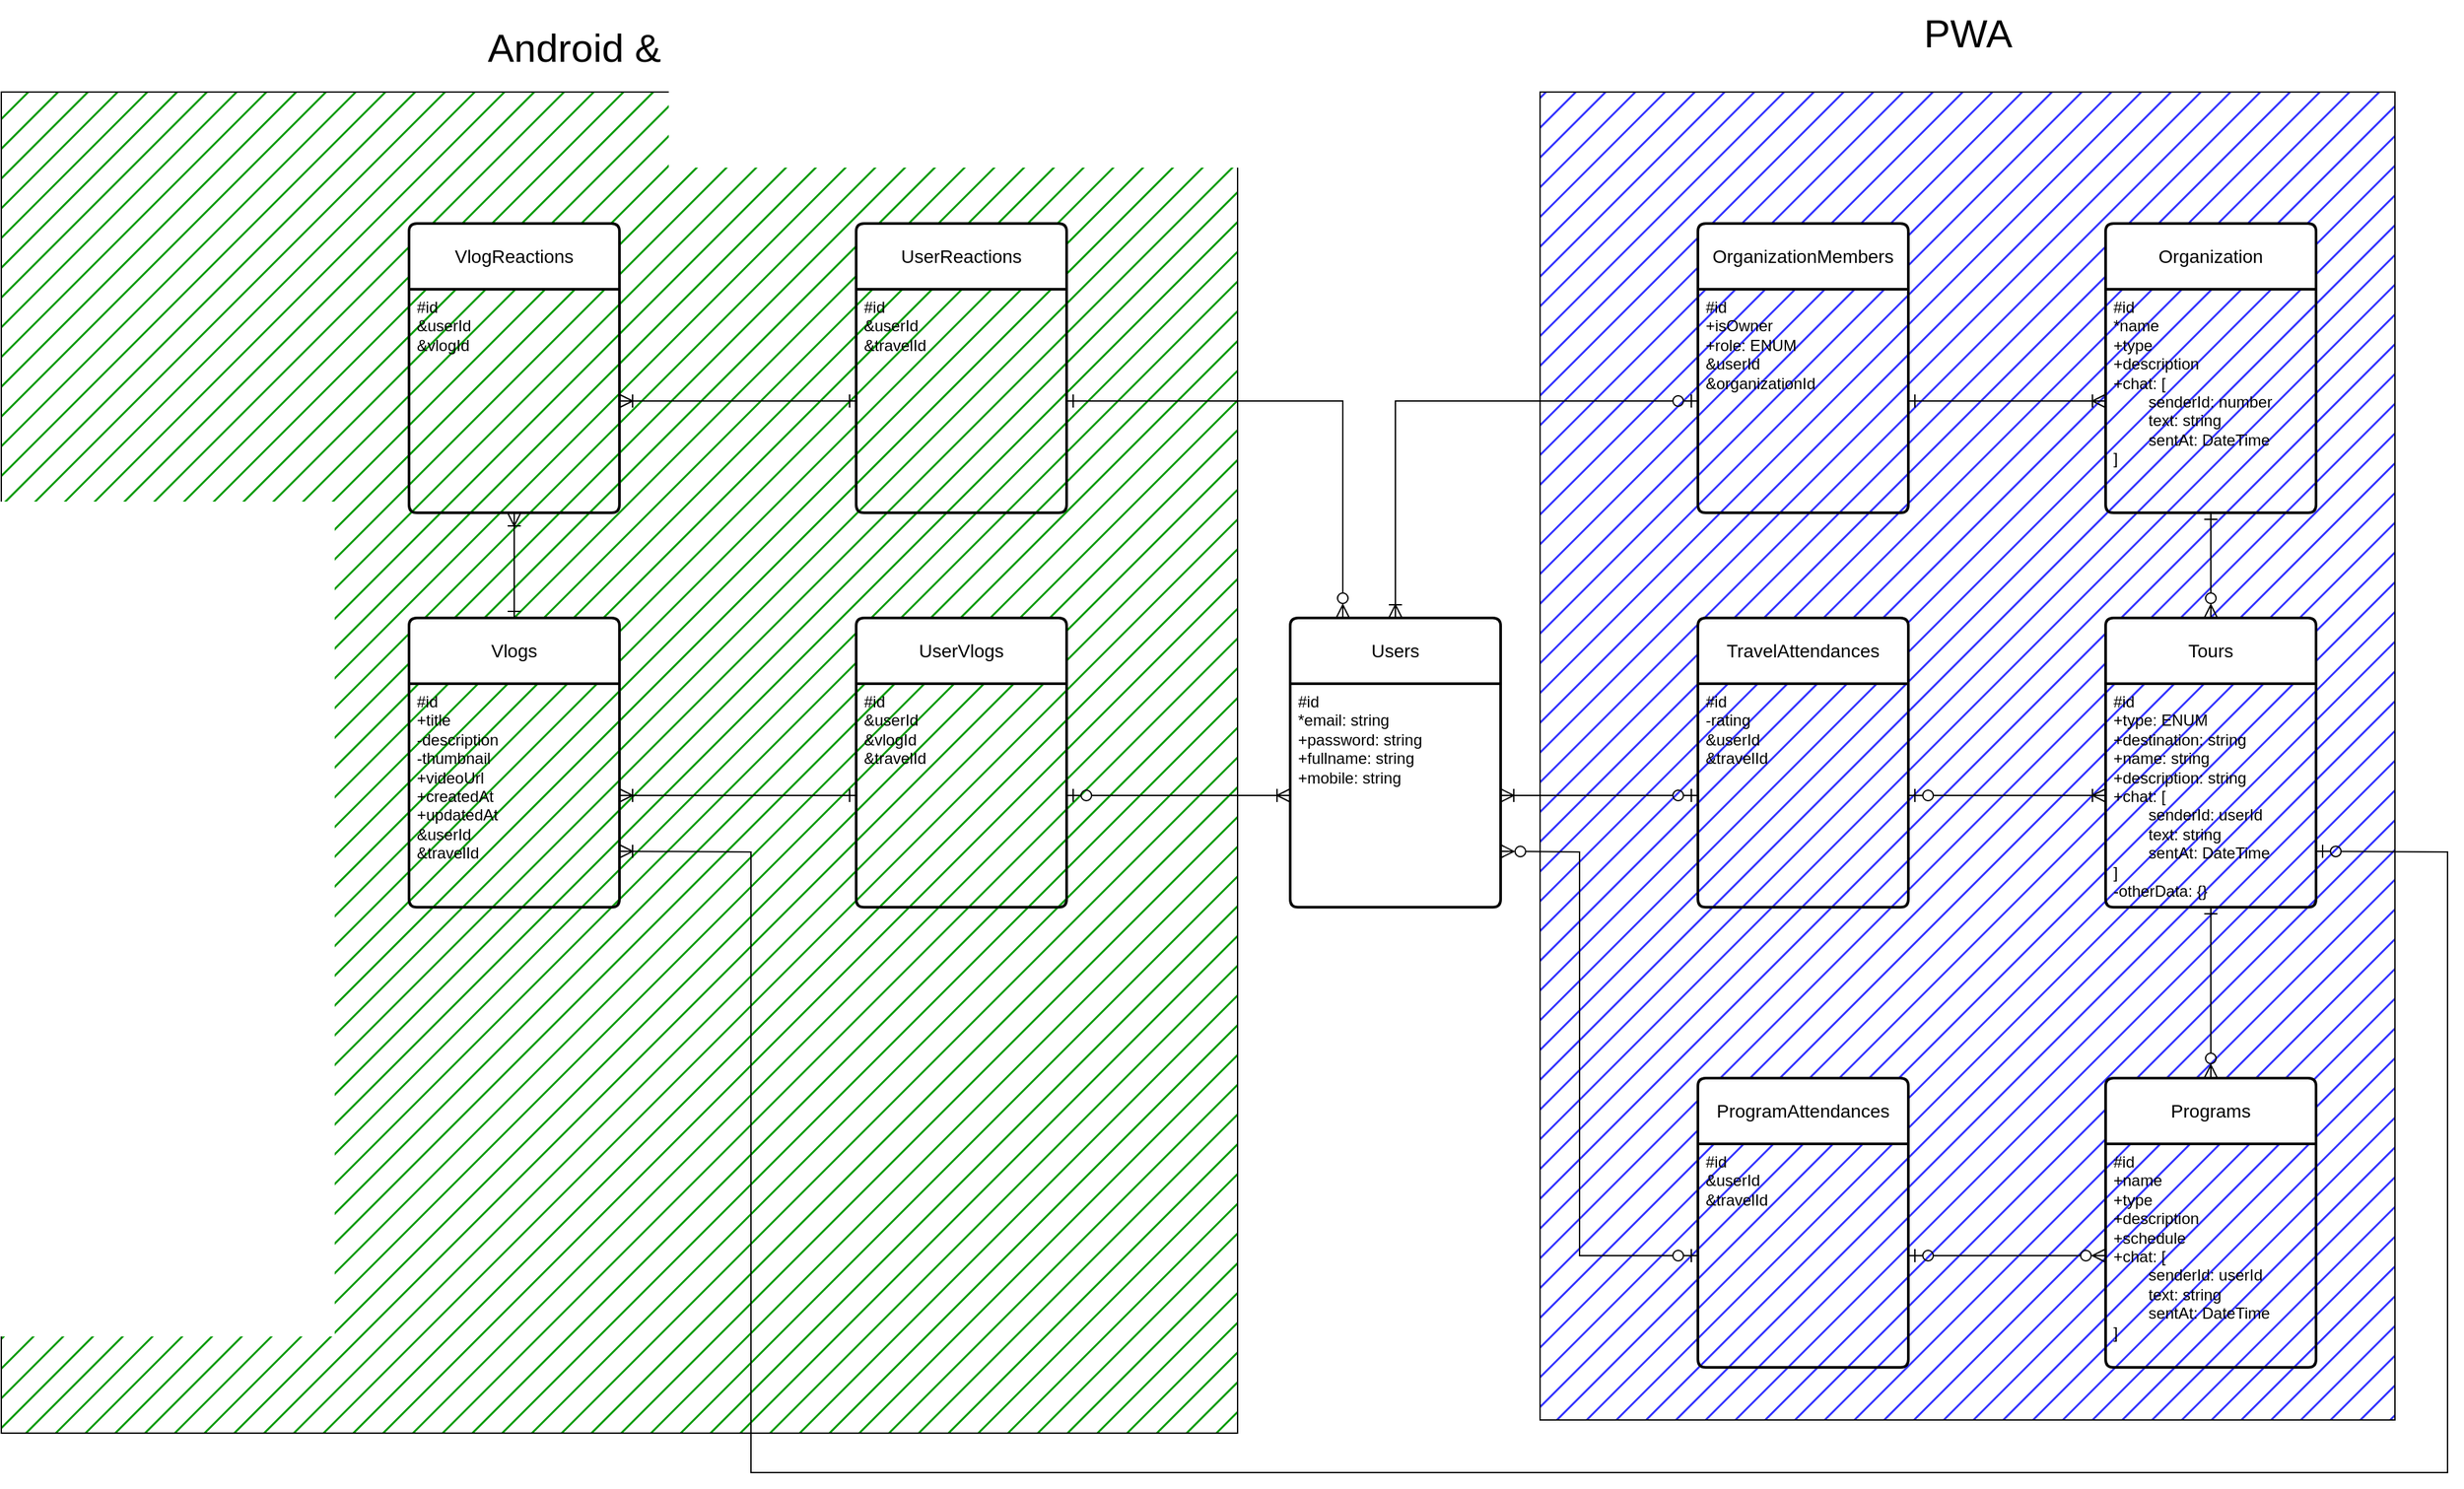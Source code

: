<mxfile version="26.2.15">
  <diagram name="Page-1" id="WsxF800MHR1ex04NqW6G">
    <mxGraphModel dx="2242" dy="1478" grid="1" gridSize="10" guides="1" tooltips="1" connect="1" arrows="1" fold="1" page="0" pageScale="1" pageWidth="2339" pageHeight="3300" math="0" shadow="0">
      <root>
        <mxCell id="0" />
        <mxCell id="1" parent="0" />
        <mxCell id="cvOOH5b3bPWxa79N72EV-46" value="" style="rounded=0;whiteSpace=wrap;html=1;fillStyle=hatch;fillColor=#009900;" parent="1" vertex="1">
          <mxGeometry x="-1070" y="-410" width="940" height="1020" as="geometry" />
        </mxCell>
        <mxCell id="cvOOH5b3bPWxa79N72EV-45" value="" style="rounded=0;whiteSpace=wrap;html=1;fillColor=#3333FF;fillStyle=hatch;" parent="1" vertex="1">
          <mxGeometry x="100" y="-410" width="650" height="1010" as="geometry" />
        </mxCell>
        <mxCell id="cvOOH5b3bPWxa79N72EV-28" style="edgeStyle=none;curved=0;rounded=0;orthogonalLoop=1;jettySize=auto;html=1;exitX=0.5;exitY=0;exitDx=0;exitDy=0;entryX=0;entryY=0.5;entryDx=0;entryDy=0;fontSize=12;startSize=8;endSize=8;endArrow=ERzeroToOne;endFill=0;startArrow=ERoneToMany;startFill=0;" parent="1" source="cvOOH5b3bPWxa79N72EV-1" target="cvOOH5b3bPWxa79N72EV-27" edge="1">
          <mxGeometry relative="1" as="geometry">
            <Array as="points">
              <mxPoint x="-10" y="-175" />
            </Array>
          </mxGeometry>
        </mxCell>
        <mxCell id="cvOOH5b3bPWxa79N72EV-1" value="Users" style="swimlane;childLayout=stackLayout;horizontal=1;startSize=50;horizontalStack=0;rounded=1;fontSize=14;fontStyle=0;strokeWidth=2;resizeParent=0;resizeLast=1;shadow=0;dashed=0;align=center;arcSize=4;whiteSpace=wrap;html=1;" parent="1" vertex="1">
          <mxGeometry x="-90" y="-10" width="160" height="220" as="geometry" />
        </mxCell>
        <mxCell id="cvOOH5b3bPWxa79N72EV-2" value="#id&lt;div&gt;*email: string&lt;/div&gt;&lt;div&gt;+password: string&lt;/div&gt;&lt;div&gt;+fullname: string&lt;/div&gt;&lt;div&gt;+mobile: string&lt;/div&gt;" style="align=left;strokeColor=none;fillColor=none;spacingLeft=4;spacingRight=4;fontSize=12;verticalAlign=top;resizable=0;rotatable=0;part=1;html=1;whiteSpace=wrap;" parent="cvOOH5b3bPWxa79N72EV-1" vertex="1">
          <mxGeometry y="50" width="160" height="170" as="geometry" />
        </mxCell>
        <mxCell id="cvOOH5b3bPWxa79N72EV-4" value="Tours" style="swimlane;childLayout=stackLayout;horizontal=1;startSize=50;horizontalStack=0;rounded=1;fontSize=14;fontStyle=0;strokeWidth=2;resizeParent=0;resizeLast=1;shadow=0;dashed=0;align=center;arcSize=4;whiteSpace=wrap;html=1;" parent="1" vertex="1">
          <mxGeometry x="530" y="-10" width="160" height="220" as="geometry" />
        </mxCell>
        <mxCell id="cvOOH5b3bPWxa79N72EV-5" value="#id&lt;div&gt;+type: ENUM&lt;br&gt;&lt;div&gt;+destination: string&lt;br&gt;&lt;div&gt;+name: string&lt;/div&gt;&lt;div&gt;+description: string&lt;/div&gt;&lt;div&gt;+chat: [&lt;/div&gt;&lt;div&gt;&lt;span style=&quot;white-space: pre;&quot;&gt;&#x9;&lt;/span&gt;senderId: userId&lt;br&gt;&lt;/div&gt;&lt;div&gt;&lt;span style=&quot;white-space: pre;&quot;&gt;&#x9;&lt;/span&gt;text: string&lt;br&gt;&lt;/div&gt;&lt;div&gt;&lt;span style=&quot;white-space: pre;&quot;&gt;&#x9;&lt;/span&gt;sentAt: DateTime&lt;br&gt;&lt;/div&gt;&lt;div&gt;]&lt;/div&gt;&lt;/div&gt;&lt;/div&gt;&lt;div&gt;-otherData: {}&lt;/div&gt;" style="align=left;strokeColor=none;fillColor=none;spacingLeft=4;spacingRight=4;fontSize=12;verticalAlign=top;resizable=0;rotatable=0;part=1;html=1;whiteSpace=wrap;" parent="cvOOH5b3bPWxa79N72EV-4" vertex="1">
          <mxGeometry y="50" width="160" height="170" as="geometry" />
        </mxCell>
        <mxCell id="cvOOH5b3bPWxa79N72EV-6" value="Programs" style="swimlane;childLayout=stackLayout;horizontal=1;startSize=50;horizontalStack=0;rounded=1;fontSize=14;fontStyle=0;strokeWidth=2;resizeParent=0;resizeLast=1;shadow=0;dashed=0;align=center;arcSize=4;whiteSpace=wrap;html=1;" parent="1" vertex="1">
          <mxGeometry x="530" y="340" width="160" height="220" as="geometry" />
        </mxCell>
        <mxCell id="cvOOH5b3bPWxa79N72EV-7" value="#id&lt;div&gt;+name&lt;/div&gt;&lt;div&gt;+type&lt;/div&gt;&lt;div&gt;+description&lt;/div&gt;&lt;div&gt;+schedule&lt;/div&gt;&lt;div&gt;+chat: [&lt;/div&gt;&lt;div&gt;&lt;span style=&quot;white-space: pre;&quot;&gt;&#x9;&lt;/span&gt;&lt;span style=&quot;background-color: transparent; color: light-dark(rgb(0, 0, 0), rgb(255, 255, 255));&quot;&gt;senderId: userId&lt;/span&gt;&lt;br&gt;&lt;/div&gt;&lt;div&gt;&lt;span style=&quot;white-space: pre;&quot;&gt;&#x9;&lt;/span&gt;text: string&lt;br&gt;&lt;/div&gt;&lt;div&gt;&lt;span style=&quot;white-space: pre;&quot;&gt;&#x9;&lt;/span&gt;sentAt: DateTime&lt;/div&gt;&lt;div&gt;]&lt;/div&gt;" style="align=left;strokeColor=none;fillColor=none;spacingLeft=4;spacingRight=4;fontSize=12;verticalAlign=top;resizable=0;rotatable=0;part=1;html=1;whiteSpace=wrap;" parent="cvOOH5b3bPWxa79N72EV-6" vertex="1">
          <mxGeometry y="50" width="160" height="170" as="geometry" />
        </mxCell>
        <mxCell id="cvOOH5b3bPWxa79N72EV-8" value="TravelAttendances" style="swimlane;childLayout=stackLayout;horizontal=1;startSize=50;horizontalStack=0;rounded=1;fontSize=14;fontStyle=0;strokeWidth=2;resizeParent=0;resizeLast=1;shadow=0;dashed=0;align=center;arcSize=4;whiteSpace=wrap;html=1;" parent="1" vertex="1">
          <mxGeometry x="220" y="-10" width="160" height="220" as="geometry" />
        </mxCell>
        <mxCell id="cvOOH5b3bPWxa79N72EV-9" value="#id&lt;div&gt;-rating&lt;br&gt;&lt;div&gt;&amp;amp;userId&lt;/div&gt;&lt;div&gt;&amp;amp;travelId&lt;/div&gt;&lt;/div&gt;" style="align=left;strokeColor=none;fillColor=none;spacingLeft=4;spacingRight=4;fontSize=12;verticalAlign=top;resizable=0;rotatable=0;part=1;html=1;whiteSpace=wrap;" parent="cvOOH5b3bPWxa79N72EV-8" vertex="1">
          <mxGeometry y="50" width="160" height="170" as="geometry" />
        </mxCell>
        <mxCell id="cvOOH5b3bPWxa79N72EV-10" style="edgeStyle=none;curved=1;rounded=0;orthogonalLoop=1;jettySize=auto;html=1;exitX=1;exitY=0.5;exitDx=0;exitDy=0;entryX=0;entryY=0.5;entryDx=0;entryDy=0;fontSize=12;startSize=8;endSize=8;endArrow=ERzeroToOne;startFill=0;startArrow=ERoneToMany;endFill=0;" parent="1" source="cvOOH5b3bPWxa79N72EV-2" target="cvOOH5b3bPWxa79N72EV-9" edge="1">
          <mxGeometry relative="1" as="geometry" />
        </mxCell>
        <mxCell id="cvOOH5b3bPWxa79N72EV-12" style="edgeStyle=none;curved=1;rounded=0;orthogonalLoop=1;jettySize=auto;html=1;exitX=0;exitY=0.5;exitDx=0;exitDy=0;entryX=1;entryY=0.5;entryDx=0;entryDy=0;fontSize=12;startSize=8;endSize=8;endArrow=ERzeroToOne;startFill=0;startArrow=ERoneToMany;endFill=0;" parent="1" source="cvOOH5b3bPWxa79N72EV-5" target="cvOOH5b3bPWxa79N72EV-9" edge="1">
          <mxGeometry relative="1" as="geometry">
            <mxPoint x="370" y="250" as="sourcePoint" />
            <mxPoint x="450" y="250" as="targetPoint" />
          </mxGeometry>
        </mxCell>
        <mxCell id="cvOOH5b3bPWxa79N72EV-13" style="edgeStyle=none;curved=1;rounded=0;orthogonalLoop=1;jettySize=auto;html=1;exitX=0.5;exitY=0;exitDx=0;exitDy=0;entryX=0.5;entryY=1;entryDx=0;entryDy=0;fontSize=12;startSize=8;endSize=8;endArrow=ERone;startFill=0;startArrow=ERzeroToMany;endFill=0;" parent="1" source="cvOOH5b3bPWxa79N72EV-6" target="cvOOH5b3bPWxa79N72EV-4" edge="1">
          <mxGeometry relative="1" as="geometry">
            <mxPoint x="530" y="310" as="sourcePoint" />
            <mxPoint x="420" y="310" as="targetPoint" />
          </mxGeometry>
        </mxCell>
        <mxCell id="cvOOH5b3bPWxa79N72EV-14" value="ProgramAttendances" style="swimlane;childLayout=stackLayout;horizontal=1;startSize=50;horizontalStack=0;rounded=1;fontSize=14;fontStyle=0;strokeWidth=2;resizeParent=0;resizeLast=1;shadow=0;dashed=0;align=center;arcSize=4;whiteSpace=wrap;html=1;" parent="1" vertex="1">
          <mxGeometry x="220" y="340" width="160" height="220" as="geometry" />
        </mxCell>
        <mxCell id="cvOOH5b3bPWxa79N72EV-15" value="#id&lt;div&gt;&amp;amp;userId&lt;/div&gt;&lt;div&gt;&amp;amp;travelId&lt;/div&gt;" style="align=left;strokeColor=none;fillColor=none;spacingLeft=4;spacingRight=4;fontSize=12;verticalAlign=top;resizable=0;rotatable=0;part=1;html=1;whiteSpace=wrap;" parent="cvOOH5b3bPWxa79N72EV-14" vertex="1">
          <mxGeometry y="50" width="160" height="170" as="geometry" />
        </mxCell>
        <mxCell id="cvOOH5b3bPWxa79N72EV-17" style="edgeStyle=none;curved=0;rounded=0;orthogonalLoop=1;jettySize=auto;html=1;exitX=1;exitY=0.75;exitDx=0;exitDy=0;entryX=0;entryY=0.5;entryDx=0;entryDy=0;fontSize=12;startSize=8;endSize=8;endArrow=ERzeroToOne;startFill=0;startArrow=ERzeroToMany;endFill=0;" parent="1" source="cvOOH5b3bPWxa79N72EV-2" target="cvOOH5b3bPWxa79N72EV-15" edge="1">
          <mxGeometry relative="1" as="geometry">
            <mxPoint x="-100" y="420" as="sourcePoint" />
            <mxPoint x="-20" y="420" as="targetPoint" />
            <Array as="points">
              <mxPoint x="130" y="168" />
              <mxPoint x="130" y="475" />
            </Array>
          </mxGeometry>
        </mxCell>
        <mxCell id="cvOOH5b3bPWxa79N72EV-18" style="edgeStyle=none;curved=1;rounded=0;orthogonalLoop=1;jettySize=auto;html=1;exitX=0;exitY=0.5;exitDx=0;exitDy=0;entryX=1;entryY=0.5;entryDx=0;entryDy=0;fontSize=12;startSize=8;endSize=8;endArrow=ERzeroToOne;startFill=0;startArrow=ERzeroToMany;endFill=0;" parent="1" source="cvOOH5b3bPWxa79N72EV-7" target="cvOOH5b3bPWxa79N72EV-15" edge="1">
          <mxGeometry relative="1" as="geometry">
            <mxPoint x="290" y="450" as="sourcePoint" />
            <mxPoint x="370" y="450" as="targetPoint" />
          </mxGeometry>
        </mxCell>
        <mxCell id="cvOOH5b3bPWxa79N72EV-23" value="Organization" style="swimlane;childLayout=stackLayout;horizontal=1;startSize=50;horizontalStack=0;rounded=1;fontSize=14;fontStyle=0;strokeWidth=2;resizeParent=0;resizeLast=1;shadow=0;dashed=0;align=center;arcSize=4;whiteSpace=wrap;html=1;" parent="1" vertex="1">
          <mxGeometry x="530" y="-310" width="160" height="220" as="geometry" />
        </mxCell>
        <mxCell id="cvOOH5b3bPWxa79N72EV-24" value="#id&lt;div&gt;*name&lt;/div&gt;&lt;div&gt;+type&lt;/div&gt;&lt;div&gt;+description&lt;/div&gt;&lt;div&gt;+chat: [&lt;/div&gt;&lt;div&gt;&lt;span style=&quot;white-space: pre;&quot;&gt;&#x9;&lt;/span&gt;senderId: number&lt;br&gt;&lt;/div&gt;&lt;div&gt;&lt;span style=&quot;white-space: pre;&quot;&gt;&#x9;&lt;/span&gt;text: string&lt;br&gt;&lt;/div&gt;&lt;div&gt;&lt;span style=&quot;white-space: pre;&quot;&gt;&#x9;&lt;/span&gt;sentAt: DateTime&lt;br&gt;&lt;/div&gt;&lt;div&gt;]&lt;/div&gt;" style="align=left;strokeColor=none;fillColor=none;spacingLeft=4;spacingRight=4;fontSize=12;verticalAlign=top;resizable=0;rotatable=0;part=1;html=1;whiteSpace=wrap;" parent="cvOOH5b3bPWxa79N72EV-23" vertex="1">
          <mxGeometry y="50" width="160" height="170" as="geometry" />
        </mxCell>
        <mxCell id="cvOOH5b3bPWxa79N72EV-25" style="edgeStyle=none;curved=1;rounded=0;orthogonalLoop=1;jettySize=auto;html=1;exitX=0.5;exitY=1;exitDx=0;exitDy=0;entryX=0.5;entryY=0;entryDx=0;entryDy=0;fontSize=12;startSize=8;endSize=8;endArrow=ERzeroToMany;endFill=0;startArrow=ERone;startFill=0;" parent="1" source="cvOOH5b3bPWxa79N72EV-24" target="cvOOH5b3bPWxa79N72EV-4" edge="1">
          <mxGeometry relative="1" as="geometry" />
        </mxCell>
        <mxCell id="cvOOH5b3bPWxa79N72EV-26" value="OrganizationMembers" style="swimlane;childLayout=stackLayout;horizontal=1;startSize=50;horizontalStack=0;rounded=1;fontSize=14;fontStyle=0;strokeWidth=2;resizeParent=0;resizeLast=1;shadow=0;dashed=0;align=center;arcSize=4;whiteSpace=wrap;html=1;" parent="1" vertex="1">
          <mxGeometry x="220" y="-310" width="160" height="220" as="geometry" />
        </mxCell>
        <mxCell id="cvOOH5b3bPWxa79N72EV-27" value="#id&lt;div&gt;+isOwner&lt;br&gt;&lt;div&gt;+role: ENUM&lt;br&gt;&lt;div&gt;&amp;amp;userId&lt;/div&gt;&lt;div&gt;&amp;amp;organizationId&lt;/div&gt;&lt;/div&gt;&lt;/div&gt;" style="align=left;strokeColor=none;fillColor=none;spacingLeft=4;spacingRight=4;fontSize=12;verticalAlign=top;resizable=0;rotatable=0;part=1;html=1;whiteSpace=wrap;" parent="cvOOH5b3bPWxa79N72EV-26" vertex="1">
          <mxGeometry y="50" width="160" height="170" as="geometry" />
        </mxCell>
        <mxCell id="cvOOH5b3bPWxa79N72EV-29" style="edgeStyle=none;curved=1;rounded=0;orthogonalLoop=1;jettySize=auto;html=1;exitX=1;exitY=0.5;exitDx=0;exitDy=0;entryX=0;entryY=0.5;entryDx=0;entryDy=0;fontSize=12;startSize=8;endSize=8;startArrow=ERone;startFill=0;endArrow=ERoneToMany;endFill=0;" parent="1" source="cvOOH5b3bPWxa79N72EV-27" target="cvOOH5b3bPWxa79N72EV-24" edge="1">
          <mxGeometry relative="1" as="geometry" />
        </mxCell>
        <mxCell id="cvOOH5b3bPWxa79N72EV-43" style="edgeStyle=none;curved=1;rounded=0;orthogonalLoop=1;jettySize=auto;html=1;exitX=0.5;exitY=0;exitDx=0;exitDy=0;entryX=0.5;entryY=1;entryDx=0;entryDy=0;fontSize=12;startSize=8;endSize=8;startArrow=ERone;startFill=0;endArrow=ERoneToMany;endFill=0;" parent="1" source="cvOOH5b3bPWxa79N72EV-30" target="cvOOH5b3bPWxa79N72EV-38" edge="1">
          <mxGeometry relative="1" as="geometry" />
        </mxCell>
        <mxCell id="cvOOH5b3bPWxa79N72EV-30" value="Vlogs" style="swimlane;childLayout=stackLayout;horizontal=1;startSize=50;horizontalStack=0;rounded=1;fontSize=14;fontStyle=0;strokeWidth=2;resizeParent=0;resizeLast=1;shadow=0;dashed=0;align=center;arcSize=4;whiteSpace=wrap;html=1;" parent="1" vertex="1">
          <mxGeometry x="-760" y="-10" width="160" height="220" as="geometry" />
        </mxCell>
        <mxCell id="cvOOH5b3bPWxa79N72EV-31" value="#id&lt;div&gt;+title&lt;/div&gt;&lt;div&gt;-description&lt;/div&gt;&lt;div&gt;-thumbnail&lt;/div&gt;&lt;div&gt;+videoUrl&lt;/div&gt;&lt;div&gt;+createdAt&lt;/div&gt;&lt;div&gt;+updatedAt&lt;br&gt;&lt;div&gt;&amp;amp;userId&lt;/div&gt;&lt;div&gt;&amp;amp;travelId&lt;/div&gt;&lt;div&gt;&lt;br&gt;&lt;/div&gt;&lt;/div&gt;" style="align=left;strokeColor=none;fillColor=none;spacingLeft=4;spacingRight=4;fontSize=12;verticalAlign=top;resizable=0;rotatable=0;part=1;html=1;whiteSpace=wrap;" parent="cvOOH5b3bPWxa79N72EV-30" vertex="1">
          <mxGeometry y="50" width="160" height="170" as="geometry" />
        </mxCell>
        <mxCell id="cvOOH5b3bPWxa79N72EV-32" value="UserVlogs" style="swimlane;childLayout=stackLayout;horizontal=1;startSize=50;horizontalStack=0;rounded=1;fontSize=14;fontStyle=0;strokeWidth=2;resizeParent=0;resizeLast=1;shadow=0;dashed=0;align=center;arcSize=4;whiteSpace=wrap;html=1;" parent="1" vertex="1">
          <mxGeometry x="-420" y="-10" width="160" height="220" as="geometry" />
        </mxCell>
        <mxCell id="cvOOH5b3bPWxa79N72EV-33" value="#id&lt;div&gt;&amp;amp;userId&lt;/div&gt;&lt;div&gt;&amp;amp;vlogId&lt;/div&gt;&lt;div&gt;&amp;amp;travelId&lt;/div&gt;" style="align=left;strokeColor=none;fillColor=none;spacingLeft=4;spacingRight=4;fontSize=12;verticalAlign=top;resizable=0;rotatable=0;part=1;html=1;whiteSpace=wrap;" parent="cvOOH5b3bPWxa79N72EV-32" vertex="1">
          <mxGeometry y="50" width="160" height="170" as="geometry" />
        </mxCell>
        <mxCell id="cvOOH5b3bPWxa79N72EV-34" style="edgeStyle=none;curved=0;rounded=0;orthogonalLoop=1;jettySize=auto;html=1;exitX=0;exitY=0.5;exitDx=0;exitDy=0;entryX=1;entryY=0.5;entryDx=0;entryDy=0;fontSize=12;startSize=8;endSize=8;endArrow=ERzeroToOne;endFill=0;startArrow=ERoneToMany;startFill=0;" parent="1" source="cvOOH5b3bPWxa79N72EV-2" target="cvOOH5b3bPWxa79N72EV-33" edge="1">
          <mxGeometry relative="1" as="geometry">
            <mxPoint x="-180" y="205" as="sourcePoint" />
            <mxPoint x="50" y="40" as="targetPoint" />
            <Array as="points" />
          </mxGeometry>
        </mxCell>
        <mxCell id="cvOOH5b3bPWxa79N72EV-35" style="edgeStyle=none;curved=0;rounded=0;orthogonalLoop=1;jettySize=auto;html=1;fontSize=12;startSize=8;endSize=8;endArrow=ERzeroToOne;endFill=0;startArrow=ERoneToMany;startFill=0;entryX=1;entryY=0.75;entryDx=0;entryDy=0;exitX=1;exitY=0.75;exitDx=0;exitDy=0;" parent="1" source="cvOOH5b3bPWxa79N72EV-31" target="cvOOH5b3bPWxa79N72EV-5" edge="1">
          <mxGeometry relative="1" as="geometry">
            <mxPoint x="550" y="812.5" as="sourcePoint" />
            <mxPoint x="-410" y="260" as="targetPoint" />
            <Array as="points">
              <mxPoint x="-500" y="168" />
              <mxPoint x="-500" y="640" />
              <mxPoint x="790" y="640" />
              <mxPoint x="790" y="168" />
            </Array>
          </mxGeometry>
        </mxCell>
        <mxCell id="cvOOH5b3bPWxa79N72EV-36" style="edgeStyle=none;curved=0;rounded=0;orthogonalLoop=1;jettySize=auto;html=1;exitX=1;exitY=0.5;exitDx=0;exitDy=0;entryX=0;entryY=0.5;entryDx=0;entryDy=0;fontSize=12;startSize=8;endSize=8;endArrow=ERone;endFill=0;startArrow=ERoneToMany;startFill=0;" parent="1" source="cvOOH5b3bPWxa79N72EV-31" target="cvOOH5b3bPWxa79N72EV-33" edge="1">
          <mxGeometry relative="1" as="geometry">
            <mxPoint x="-250" y="350" as="sourcePoint" />
            <mxPoint x="-420" y="350" as="targetPoint" />
            <Array as="points" />
          </mxGeometry>
        </mxCell>
        <mxCell id="cvOOH5b3bPWxa79N72EV-37" value="VlogReactions" style="swimlane;childLayout=stackLayout;horizontal=1;startSize=50;horizontalStack=0;rounded=1;fontSize=14;fontStyle=0;strokeWidth=2;resizeParent=0;resizeLast=1;shadow=0;dashed=0;align=center;arcSize=4;whiteSpace=wrap;html=1;" parent="1" vertex="1">
          <mxGeometry x="-760" y="-310" width="160" height="220" as="geometry" />
        </mxCell>
        <mxCell id="cvOOH5b3bPWxa79N72EV-38" value="#id&lt;div&gt;&amp;amp;userId&lt;/div&gt;&lt;div&gt;&amp;amp;vlogId&lt;/div&gt;" style="align=left;strokeColor=none;fillColor=none;spacingLeft=4;spacingRight=4;fontSize=12;verticalAlign=top;resizable=0;rotatable=0;part=1;html=1;whiteSpace=wrap;" parent="cvOOH5b3bPWxa79N72EV-37" vertex="1">
          <mxGeometry y="50" width="160" height="170" as="geometry" />
        </mxCell>
        <mxCell id="cvOOH5b3bPWxa79N72EV-39" value="UserReactions" style="swimlane;childLayout=stackLayout;horizontal=1;startSize=50;horizontalStack=0;rounded=1;fontSize=14;fontStyle=0;strokeWidth=2;resizeParent=0;resizeLast=1;shadow=0;dashed=0;align=center;arcSize=4;whiteSpace=wrap;html=1;" parent="1" vertex="1">
          <mxGeometry x="-420" y="-310" width="160" height="220" as="geometry" />
        </mxCell>
        <mxCell id="cvOOH5b3bPWxa79N72EV-40" value="#id&lt;div&gt;&amp;amp;userId&lt;/div&gt;&lt;div&gt;&amp;amp;travelId&lt;/div&gt;" style="align=left;strokeColor=none;fillColor=none;spacingLeft=4;spacingRight=4;fontSize=12;verticalAlign=top;resizable=0;rotatable=0;part=1;html=1;whiteSpace=wrap;" parent="cvOOH5b3bPWxa79N72EV-39" vertex="1">
          <mxGeometry y="50" width="160" height="170" as="geometry" />
        </mxCell>
        <mxCell id="cvOOH5b3bPWxa79N72EV-42" style="edgeStyle=none;curved=0;rounded=0;orthogonalLoop=1;jettySize=auto;html=1;exitX=1;exitY=0.5;exitDx=0;exitDy=0;entryX=0.25;entryY=0;entryDx=0;entryDy=0;fontSize=12;startSize=8;endSize=8;startArrow=ERone;startFill=0;endArrow=ERzeroToMany;endFill=0;" parent="1" source="cvOOH5b3bPWxa79N72EV-40" target="cvOOH5b3bPWxa79N72EV-1" edge="1">
          <mxGeometry relative="1" as="geometry">
            <Array as="points">
              <mxPoint x="-50" y="-175" />
            </Array>
          </mxGeometry>
        </mxCell>
        <mxCell id="cvOOH5b3bPWxa79N72EV-44" style="edgeStyle=none;curved=1;rounded=0;orthogonalLoop=1;jettySize=auto;html=1;exitX=0;exitY=0.5;exitDx=0;exitDy=0;entryX=1;entryY=0.5;entryDx=0;entryDy=0;fontSize=12;startSize=8;endSize=8;startArrow=ERone;startFill=0;endArrow=ERoneToMany;endFill=0;" parent="1" source="cvOOH5b3bPWxa79N72EV-40" target="cvOOH5b3bPWxa79N72EV-38" edge="1">
          <mxGeometry relative="1" as="geometry">
            <mxPoint x="-490" y="-60" as="sourcePoint" />
            <mxPoint x="-490" y="-140" as="targetPoint" />
          </mxGeometry>
        </mxCell>
        <mxCell id="cvOOH5b3bPWxa79N72EV-48" value="&lt;font style=&quot;font-size: 30px;&quot;&gt;Android &amp;amp; Web&lt;/font&gt;" style="text;html=1;align=center;verticalAlign=middle;resizable=0;points=[];autosize=1;strokeColor=none;fillColor=none;fontSize=16;" parent="1" vertex="1">
          <mxGeometry x="-710" y="-469" width="220" height="50" as="geometry" />
        </mxCell>
        <mxCell id="cvOOH5b3bPWxa79N72EV-49" value="&lt;font style=&quot;font-size: 30px;&quot;&gt;PWA&lt;/font&gt;" style="text;html=1;align=center;verticalAlign=middle;resizable=0;points=[];autosize=1;strokeColor=none;fillColor=none;fontSize=16;" parent="1" vertex="1">
          <mxGeometry x="380" y="-480" width="90" height="50" as="geometry" />
        </mxCell>
      </root>
    </mxGraphModel>
  </diagram>
</mxfile>
